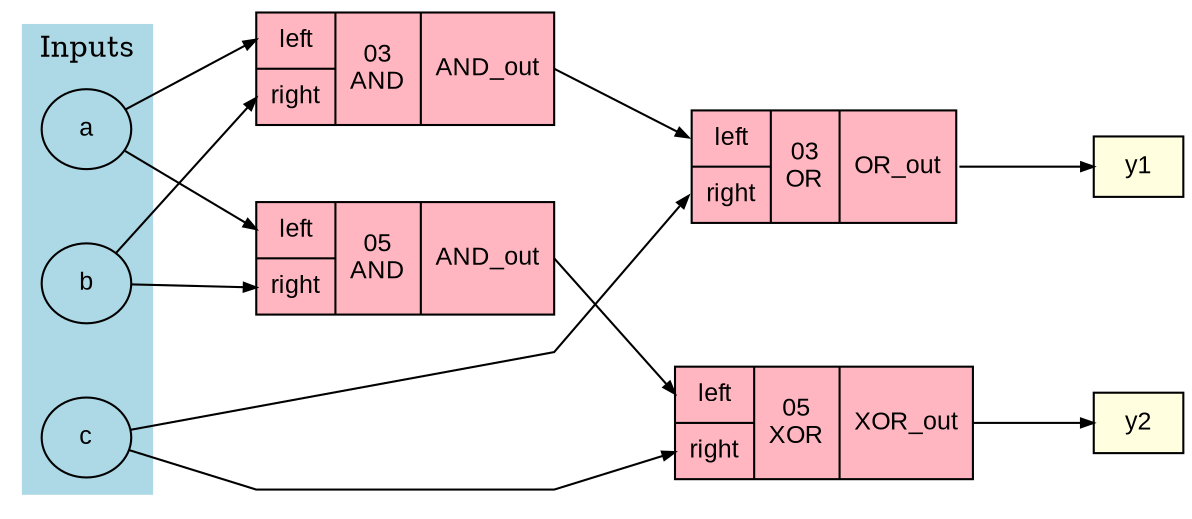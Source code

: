 digraph cse_demo {
	graph [concentrate=false dpi=300 nodesep=0.5 ordering=out rankdir=LR ranksep=0.8 splines=polyline]
	node [fillcolor=white fontname=Arial fontsize=12 height=0.4 margin=0.1 penwidth=1.0 shape=record style=filled width=0.6]
	edge [arrowhead=normal arrowsize=0.6 fontname=Arial fontsize=10 penwidth=1.0]
	a [label=a fillcolor=lightblue shape=ellipse style=filled]
	b [label=b fillcolor=lightblue shape=ellipse style=filled]
	c [label=c fillcolor=lightblue shape=ellipse style=filled]
	y1 [label=y1 fillcolor=lightyellow shape=box style=filled]
	y2 [label=y2 fillcolor=lightyellow shape=box style=filled]
	op_AND_03 [label="{{<A> left|<B> right}|{03\nAND}|<out> AND_out}" fillcolor=lightpink shape=record style=filled]
	a -> op_AND_03:A
	b -> op_AND_03:B
	op_OR_02 [label="{{<A> left|<B> right}|{03\nOR}|<out> OR_out}" fillcolor=lightpink shape=record style=filled]
	op_AND_03:out -> op_OR_02:A
	c -> op_OR_02:B
	op_OR_02:out -> y1
	op_AND_05 [label="{{<A> left|<B> right}|{05\nAND}|<out> AND_out}" fillcolor=lightpink shape=record style=filled]
	a -> op_AND_05:A
	b -> op_AND_05:B
	op_XOR_04 [label="{{<A> left|<B> right}|{05\nXOR}|<out> XOR_out}" fillcolor=lightpink shape=record style=filled]
	op_AND_05:out -> op_XOR_04:A
	c -> op_XOR_04:B
	op_XOR_04:out -> y2
	subgraph cluster_inputs {
		color=lightblue label=Inputs rank=source style=filled
		a
		b
		c
	}
}
